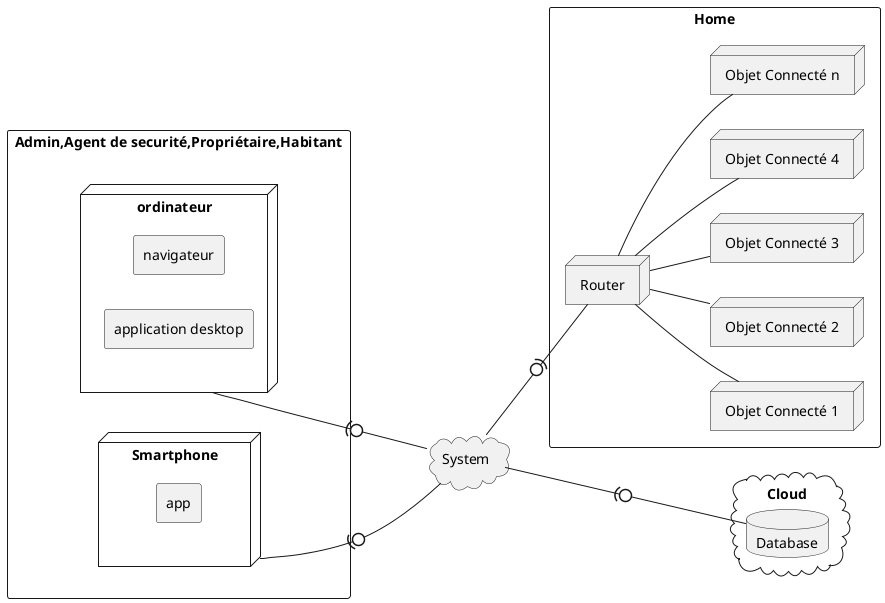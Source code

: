 @startuml
    left to right direction
    rectangle "Home" as h {
        node "Router" as router
        node "Objet Connecté 1" as oc1
        node "Objet Connecté 2" as oc2
        node "Objet Connecté 3" as oc3
        node "Objet Connecté 4" as oc4
        node "Objet Connecté n" as ocn
        router -- oc1
        router -- oc2
        router -- oc3
        router -- oc4
        router -- ocn
    }

    cloud System
    cloud Cloud{
        database Database
    }

    rectangle "Admin,Agent de securité,Propriétaire,Habitant" as admin{
        node ordinateur {
            rectangle navigateur
            rectangle "application desktop"
        }
        node Smartphone{
            rectangle app
        }
    }

    System -(0-- Database
    ordinateur -(0-- System
    Smartphone -(0-- System
    System -0)- router
@enduml